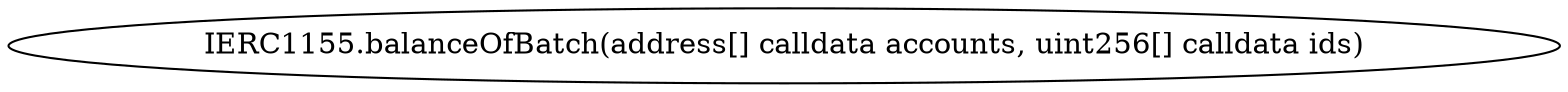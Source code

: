 digraph "" {
	graph [bb="0,0,628.61,36"];
	node [label="\N"];
	"IERC1155.balanceOfBatch(address[] calldata accounts, uint256[] calldata ids)"	 [height=0.5,
		pos="314.3,18",
		width=8.7307];
}
digraph "" {
	graph [bb="0,0,628.61,36"];
	node [label="\N"];
	"IERC1155.balanceOfBatch(address[] calldata accounts, uint256[] calldata ids)"	 [height=0.5,
		pos="314.3,18",
		width=8.7307];
}
